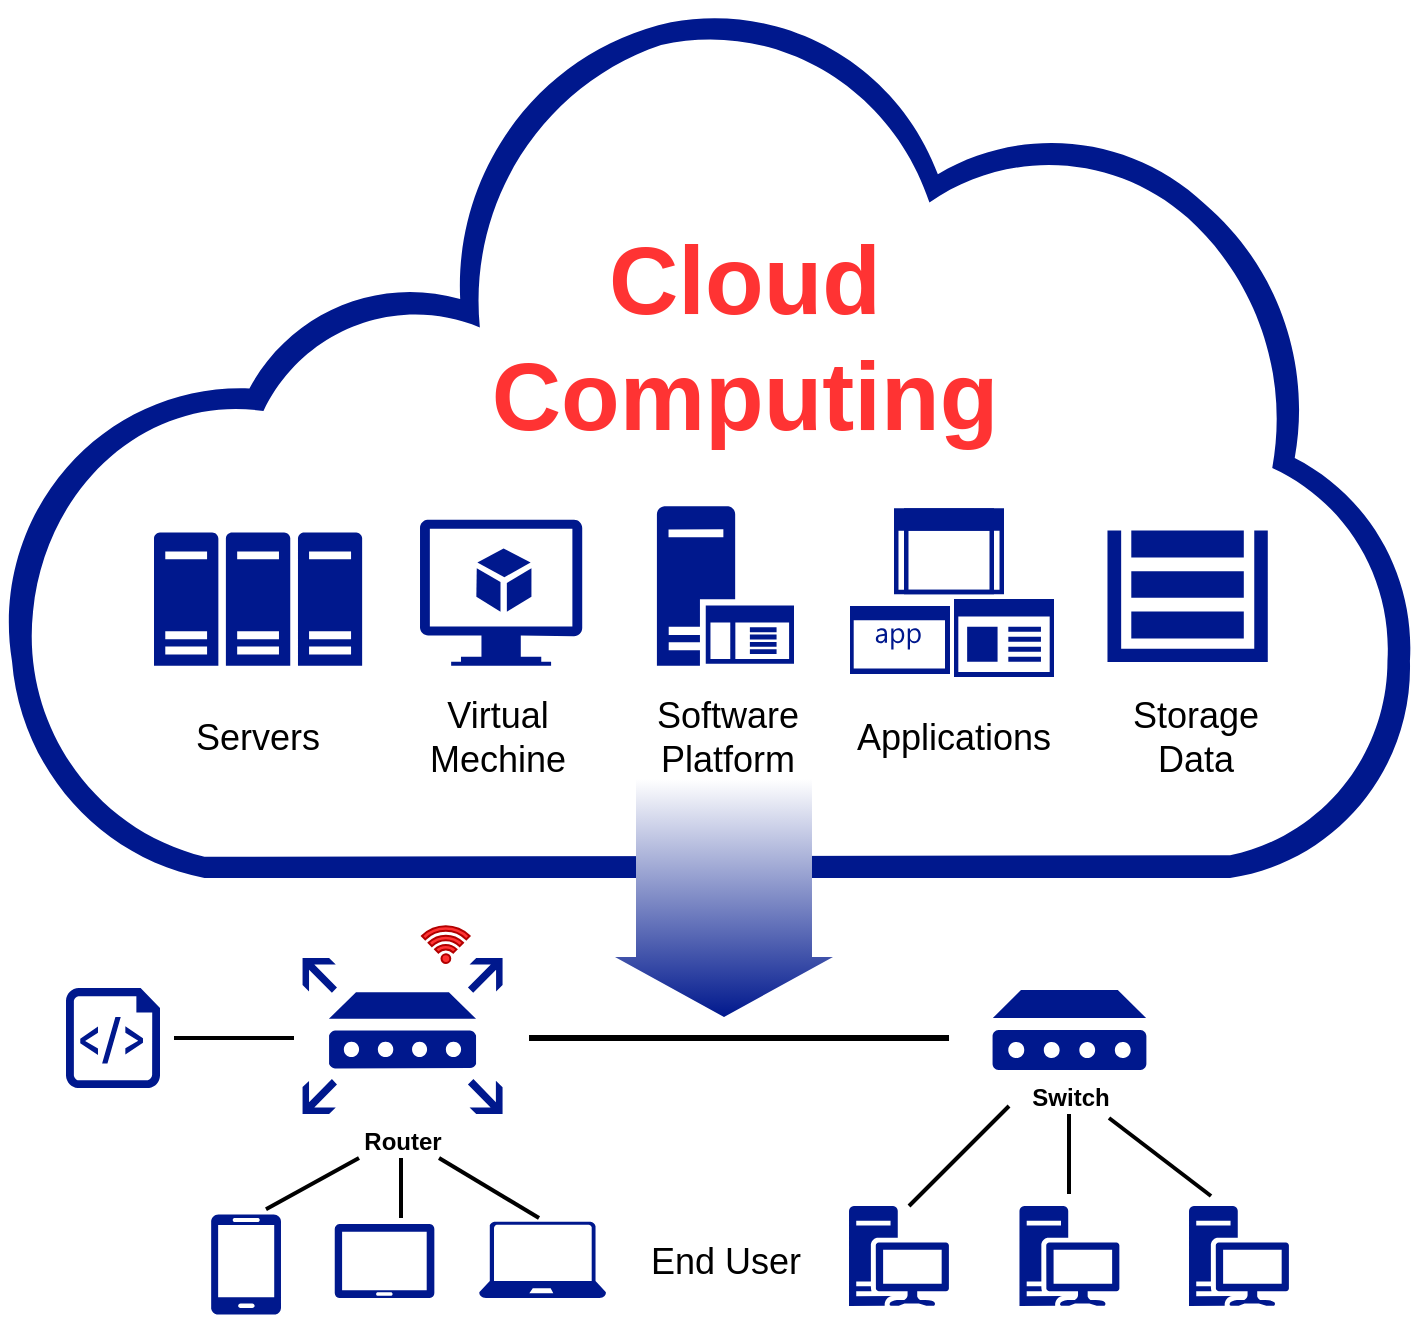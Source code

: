 <mxfile version="13.9.9" type="device"><diagram id="02RMJRDDyCzwk8529SGS" name="Page-1"><mxGraphModel dx="1185" dy="785" grid="1" gridSize="10" guides="1" tooltips="1" connect="1" arrows="1" fold="1" page="1" pageScale="1" pageWidth="827" pageHeight="1169" math="0" shadow="0"><root><mxCell id="0"/><mxCell id="1" parent="0"/><mxCell id="ZSu-rQpFRTGU5CIeJS9j-1" value="" style="aspect=fixed;pointerEvents=1;shadow=0;dashed=0;html=1;strokeColor=none;labelPosition=center;verticalLabelPosition=bottom;verticalAlign=top;align=center;fillColor=#00188D;shape=mxgraph.mscae.enterprise.internet_hollow;" vertex="1" parent="1"><mxGeometry x="38.23" y="41.5" width="707.27" height="438.5" as="geometry"/></mxCell><mxCell id="ZSu-rQpFRTGU5CIeJS9j-3" value="" style="aspect=fixed;pointerEvents=1;shadow=0;dashed=0;html=1;strokeColor=none;labelPosition=center;verticalLabelPosition=bottom;verticalAlign=top;align=center;fillColor=#00188D;shape=mxgraph.azure.virtual_machine_feature" vertex="1" parent="1"><mxGeometry x="248" y="300.88" width="81.11" height="73" as="geometry"/></mxCell><mxCell id="ZSu-rQpFRTGU5CIeJS9j-5" value="" style="aspect=fixed;pointerEvents=1;shadow=0;dashed=0;html=1;strokeColor=none;labelPosition=center;verticalLabelPosition=bottom;verticalAlign=top;align=center;fillColor=#00188D;shape=mxgraph.mscae.enterprise.application_server" vertex="1" parent="1"><mxGeometry x="366.4" y="294.11" width="68.6" height="79.77" as="geometry"/></mxCell><mxCell id="ZSu-rQpFRTGU5CIeJS9j-9" value="&lt;b&gt;Router&lt;/b&gt;" style="aspect=fixed;pointerEvents=1;shadow=0;dashed=0;html=1;strokeColor=none;labelPosition=center;verticalLabelPosition=bottom;verticalAlign=top;align=center;fillColor=#00188D;shape=mxgraph.mscae.enterprise.router" vertex="1" parent="1"><mxGeometry x="189.28" y="520" width="100" height="78" as="geometry"/></mxCell><mxCell id="ZSu-rQpFRTGU5CIeJS9j-10" value="" style="aspect=fixed;pointerEvents=1;shadow=0;dashed=0;html=1;strokeColor=#B20000;labelPosition=center;verticalLabelPosition=bottom;verticalAlign=top;align=center;shape=mxgraph.mscae.enterprise.wireless_connection;rotation=-90;fontColor=#ffffff;fillColor=#FF3333;" vertex="1" parent="1"><mxGeometry x="250.89" y="500.58" width="20" height="23.81" as="geometry"/></mxCell><mxCell id="ZSu-rQpFRTGU5CIeJS9j-11" value="&lt;b&gt;Switch&lt;/b&gt;" style="aspect=fixed;pointerEvents=1;shadow=0;dashed=0;html=1;strokeColor=none;labelPosition=center;verticalLabelPosition=bottom;verticalAlign=top;align=center;fillColor=#00188D;shape=mxgraph.mscae.enterprise.device" vertex="1" parent="1"><mxGeometry x="534.28" y="536" width="76.92" height="40" as="geometry"/></mxCell><mxCell id="ZSu-rQpFRTGU5CIeJS9j-12" value="" style="aspect=fixed;pointerEvents=1;shadow=0;dashed=0;html=1;strokeColor=none;labelPosition=center;verticalLabelPosition=bottom;verticalAlign=top;align=center;fillColor=#00188D;shape=mxgraph.azure.tablet;" vertex="1" parent="1"><mxGeometry x="205.26" y="653" width="50" height="37" as="geometry"/></mxCell><mxCell id="ZSu-rQpFRTGU5CIeJS9j-13" value="" style="aspect=fixed;pointerEvents=1;shadow=0;dashed=0;html=1;strokeColor=none;labelPosition=center;verticalLabelPosition=bottom;verticalAlign=top;align=center;fillColor=#00188D;shape=mxgraph.azure.laptop" vertex="1" parent="1"><mxGeometry x="277.51" y="651.85" width="63.58" height="38.15" as="geometry"/></mxCell><mxCell id="ZSu-rQpFRTGU5CIeJS9j-14" value="" style="aspect=fixed;pointerEvents=1;shadow=0;dashed=0;html=1;strokeColor=none;labelPosition=center;verticalLabelPosition=bottom;verticalAlign=top;align=center;fillColor=#00188D;shape=mxgraph.azure.mobile" vertex="1" parent="1"><mxGeometry x="143.49" y="648.25" width="35" height="50" as="geometry"/></mxCell><mxCell id="ZSu-rQpFRTGU5CIeJS9j-16" value="" style="aspect=fixed;pointerEvents=1;shadow=0;dashed=0;html=1;strokeColor=none;labelPosition=center;verticalLabelPosition=bottom;verticalAlign=top;align=center;fillColor=#00188D;shape=mxgraph.mscae.enterprise.workstation_client" vertex="1" parent="1"><mxGeometry x="462.51" y="644" width="50" height="50" as="geometry"/></mxCell><mxCell id="ZSu-rQpFRTGU5CIeJS9j-17" value="" style="aspect=fixed;pointerEvents=1;shadow=0;dashed=0;html=1;strokeColor=none;labelPosition=center;verticalLabelPosition=bottom;verticalAlign=top;align=center;fillColor=#00188D;shape=mxgraph.mscae.enterprise.workstation_client" vertex="1" parent="1"><mxGeometry x="547.74" y="644" width="50" height="50" as="geometry"/></mxCell><mxCell id="ZSu-rQpFRTGU5CIeJS9j-18" value="" style="aspect=fixed;pointerEvents=1;shadow=0;dashed=0;html=1;strokeColor=none;labelPosition=center;verticalLabelPosition=bottom;verticalAlign=top;align=center;fillColor=#00188D;shape=mxgraph.mscae.enterprise.workstation_client" vertex="1" parent="1"><mxGeometry x="632.51" y="644" width="50" height="50" as="geometry"/></mxCell><mxCell id="ZSu-rQpFRTGU5CIeJS9j-19" value="" style="aspect=fixed;pointerEvents=1;shadow=0;dashed=0;html=1;strokeColor=none;labelPosition=center;verticalLabelPosition=bottom;verticalAlign=top;align=center;fillColor=#00188D;shape=mxgraph.mscae.enterprise.server_farm" vertex="1" parent="1"><mxGeometry x="115" y="307.28" width="104.07" height="66.6" as="geometry"/></mxCell><mxCell id="ZSu-rQpFRTGU5CIeJS9j-28" value="" style="aspect=fixed;pointerEvents=1;shadow=0;dashed=0;html=1;strokeColor=none;labelPosition=center;verticalLabelPosition=bottom;verticalAlign=top;align=center;fillColor=#00188D;shape=mxgraph.mscae.enterprise.application_blank;sketch=0;" vertex="1" parent="1"><mxGeometry x="490" y="295.11" width="50" height="43" as="geometry"/></mxCell><mxCell id="ZSu-rQpFRTGU5CIeJS9j-33" value="" style="shape=flexArrow;endArrow=classic;html=1;fillColor=#00188d;endSize=9.67;targetPerimeterSpacing=0;width=88;gradientColor=#ffffff;gradientDirection=north;strokeColor=none;" edge="1" parent="1"><mxGeometry width="50" height="50" relative="1" as="geometry"><mxPoint x="400" y="430" as="sourcePoint"/><mxPoint x="400" y="550" as="targetPoint"/></mxGeometry></mxCell><mxCell id="ZSu-rQpFRTGU5CIeJS9j-34" value="" style="endArrow=none;html=1;strokeWidth=3;" edge="1" parent="1"><mxGeometry width="50" height="50" relative="1" as="geometry"><mxPoint x="302.51" y="560" as="sourcePoint"/><mxPoint x="512.51" y="560" as="targetPoint"/></mxGeometry></mxCell><mxCell id="ZSu-rQpFRTGU5CIeJS9j-35" value="" style="endArrow=none;html=1;exitX=0.786;exitY=-0.052;exitDx=0;exitDy=0;exitPerimeter=0;strokeWidth=2;" edge="1" parent="1" source="ZSu-rQpFRTGU5CIeJS9j-14"><mxGeometry width="50" height="50" relative="1" as="geometry"><mxPoint x="167.51" y="640" as="sourcePoint"/><mxPoint x="217.51" y="620" as="targetPoint"/></mxGeometry></mxCell><mxCell id="ZSu-rQpFRTGU5CIeJS9j-36" value="" style="endArrow=none;html=1;strokeWidth=2;" edge="1" parent="1"><mxGeometry width="50" height="50" relative="1" as="geometry"><mxPoint x="238.51" y="650" as="sourcePoint"/><mxPoint x="238.51" y="620" as="targetPoint"/></mxGeometry></mxCell><mxCell id="ZSu-rQpFRTGU5CIeJS9j-38" value="" style="endArrow=none;html=1;strokeWidth=2;" edge="1" parent="1"><mxGeometry width="50" height="50" relative="1" as="geometry"><mxPoint x="307.51" y="650" as="sourcePoint"/><mxPoint x="257.51" y="620" as="targetPoint"/></mxGeometry></mxCell><mxCell id="ZSu-rQpFRTGU5CIeJS9j-39" value="" style="endArrow=none;html=1;exitX=0.22;exitY=-0.1;exitDx=0;exitDy=0;exitPerimeter=0;strokeWidth=2;" edge="1" parent="1" source="ZSu-rQpFRTGU5CIeJS9j-18"><mxGeometry width="50" height="50" relative="1" as="geometry"><mxPoint x="642.51" y="634" as="sourcePoint"/><mxPoint x="592.51" y="600" as="targetPoint"/></mxGeometry></mxCell><mxCell id="ZSu-rQpFRTGU5CIeJS9j-42" value="" style="endArrow=none;html=1;fillColor=#00188d;gradientColor=#ffffff;strokeWidth=2;" edge="1" parent="1"><mxGeometry width="50" height="50" relative="1" as="geometry"><mxPoint x="492.51" y="644" as="sourcePoint"/><mxPoint x="542.51" y="594" as="targetPoint"/></mxGeometry></mxCell><mxCell id="ZSu-rQpFRTGU5CIeJS9j-43" value="" style="endArrow=none;html=1;fillColor=#00188d;gradientColor=#ffffff;strokeWidth=2;" edge="1" parent="1"><mxGeometry width="50" height="50" relative="1" as="geometry"><mxPoint x="572.51" y="638" as="sourcePoint"/><mxPoint x="572.51" y="598" as="targetPoint"/><Array as="points"><mxPoint x="572.51" y="634"/></Array></mxGeometry></mxCell><mxCell id="ZSu-rQpFRTGU5CIeJS9j-45" value="&lt;font style=&quot;font-size: 18px&quot;&gt;Servers&lt;/font&gt;" style="text;html=1;strokeColor=none;fillColor=none;align=center;verticalAlign=middle;whiteSpace=wrap;rounded=0;shadow=0;sketch=0;" vertex="1" parent="1"><mxGeometry x="146.98" y="400" width="40" height="20" as="geometry"/></mxCell><mxCell id="ZSu-rQpFRTGU5CIeJS9j-46" value="&lt;font style=&quot;font-size: 18px&quot;&gt;Virtual&lt;br&gt;Mechine&lt;br&gt;&lt;/font&gt;" style="text;html=1;strokeColor=none;fillColor=none;align=center;verticalAlign=middle;whiteSpace=wrap;rounded=0;shadow=0;sketch=0;" vertex="1" parent="1"><mxGeometry x="266.56" y="400" width="40" height="20" as="geometry"/></mxCell><mxCell id="ZSu-rQpFRTGU5CIeJS9j-47" value="&lt;font style=&quot;font-size: 18px&quot;&gt;Software&lt;br&gt;Platform&lt;br&gt;&lt;/font&gt;" style="text;html=1;strokeColor=none;fillColor=none;align=center;verticalAlign=middle;whiteSpace=wrap;rounded=0;shadow=0;sketch=0;" vertex="1" parent="1"><mxGeometry x="381.7" y="400" width="40" height="20" as="geometry"/></mxCell><mxCell id="ZSu-rQpFRTGU5CIeJS9j-48" value="&lt;font style=&quot;font-size: 18px&quot;&gt;Applications&lt;br&gt;&lt;/font&gt;" style="text;html=1;strokeColor=none;fillColor=none;align=center;verticalAlign=middle;whiteSpace=wrap;rounded=0;shadow=0;sketch=0;" vertex="1" parent="1"><mxGeometry x="495" y="400" width="40" height="20" as="geometry"/></mxCell><mxCell id="ZSu-rQpFRTGU5CIeJS9j-49" value="&lt;font style=&quot;font-size: 18px&quot;&gt;Storage&lt;br&gt;Data&lt;br&gt;&lt;/font&gt;" style="text;html=1;strokeColor=none;fillColor=none;align=center;verticalAlign=middle;whiteSpace=wrap;rounded=0;shadow=0;sketch=0;" vertex="1" parent="1"><mxGeometry x="616" y="400" width="40" height="20" as="geometry"/></mxCell><mxCell id="ZSu-rQpFRTGU5CIeJS9j-51" value="Cloud Computing" style="text;html=1;strokeColor=none;fillColor=none;align=center;verticalAlign=middle;whiteSpace=wrap;rounded=0;shadow=0;sketch=0;fontSize=48;fontStyle=1;fontColor=#FF3333;" vertex="1" parent="1"><mxGeometry x="331" y="200" width="159" height="20" as="geometry"/></mxCell><mxCell id="ZSu-rQpFRTGU5CIeJS9j-52" value="&lt;font style=&quot;font-size: 18px&quot;&gt;End User&lt;br&gt;&lt;/font&gt;" style="text;html=1;strokeColor=none;fillColor=none;align=center;verticalAlign=middle;whiteSpace=wrap;rounded=0;shadow=0;sketch=0;" vertex="1" parent="1"><mxGeometry x="360.7" y="661.5" width="80" height="20" as="geometry"/></mxCell><mxCell id="ZSu-rQpFRTGU5CIeJS9j-55" value="" style="aspect=fixed;pointerEvents=1;shadow=0;dashed=0;html=1;strokeColor=none;labelPosition=center;verticalLabelPosition=bottom;verticalAlign=top;align=center;fillColor=#00188D;shape=mxgraph.azure.script_file;sketch=0;fontSize=48;fontColor=#FF3333;" vertex="1" parent="1"><mxGeometry x="71" y="535" width="47" height="50" as="geometry"/></mxCell><mxCell id="ZSu-rQpFRTGU5CIeJS9j-56" value="" style="endArrow=none;html=1;strokeWidth=2;" edge="1" parent="1"><mxGeometry width="50" height="50" relative="1" as="geometry"><mxPoint x="125" y="560" as="sourcePoint"/><mxPoint x="185" y="560" as="targetPoint"/><Array as="points"><mxPoint x="145" y="560"/><mxPoint x="175" y="560"/></Array></mxGeometry></mxCell><mxCell id="ZSu-rQpFRTGU5CIeJS9j-58" value="" style="aspect=fixed;pointerEvents=1;shadow=0;dashed=0;html=1;strokeColor=none;labelPosition=center;verticalLabelPosition=bottom;verticalAlign=top;align=center;fillColor=#00188D;shape=mxgraph.mscae.enterprise.storage;sketch=0;fontSize=48;fontColor=#FF3333;" vertex="1" parent="1"><mxGeometry x="591.74" y="306.28" width="80.15" height="65.72" as="geometry"/></mxCell><mxCell id="ZSu-rQpFRTGU5CIeJS9j-67" value="" style="group" vertex="1" connectable="0" parent="1"><mxGeometry x="463" y="295.11" width="102" height="84.39" as="geometry"/></mxCell><mxCell id="ZSu-rQpFRTGU5CIeJS9j-26" value="" style="aspect=fixed;pointerEvents=1;shadow=0;dashed=0;html=1;strokeColor=none;labelPosition=center;verticalLabelPosition=bottom;verticalAlign=top;align=center;fillColor=#00188D;shape=mxgraph.mscae.enterprise.app_generic;sketch=0;" vertex="1" parent="ZSu-rQpFRTGU5CIeJS9j-67"><mxGeometry x="52" y="45.39" width="50" height="39" as="geometry"/></mxCell><mxCell id="ZSu-rQpFRTGU5CIeJS9j-27" value="" style="aspect=fixed;pointerEvents=1;shadow=0;dashed=0;html=1;strokeColor=none;labelPosition=center;verticalLabelPosition=bottom;verticalAlign=top;align=center;fillColor=#00188D;shape=mxgraph.mscae.enterprise.application;sketch=0;" vertex="1" parent="ZSu-rQpFRTGU5CIeJS9j-67"><mxGeometry y="48.89" width="50" height="34" as="geometry"/></mxCell><mxCell id="ZSu-rQpFRTGU5CIeJS9j-62" value="" style="aspect=fixed;pointerEvents=1;shadow=0;dashed=0;html=1;strokeColor=none;labelPosition=center;verticalLabelPosition=bottom;verticalAlign=top;align=center;fillColor=#00188D;shape=mxgraph.mscae.enterprise.application_blank;sketch=0;" vertex="1" parent="ZSu-rQpFRTGU5CIeJS9j-67"><mxGeometry x="22" width="50" height="43" as="geometry"/></mxCell></root></mxGraphModel></diagram></mxfile>